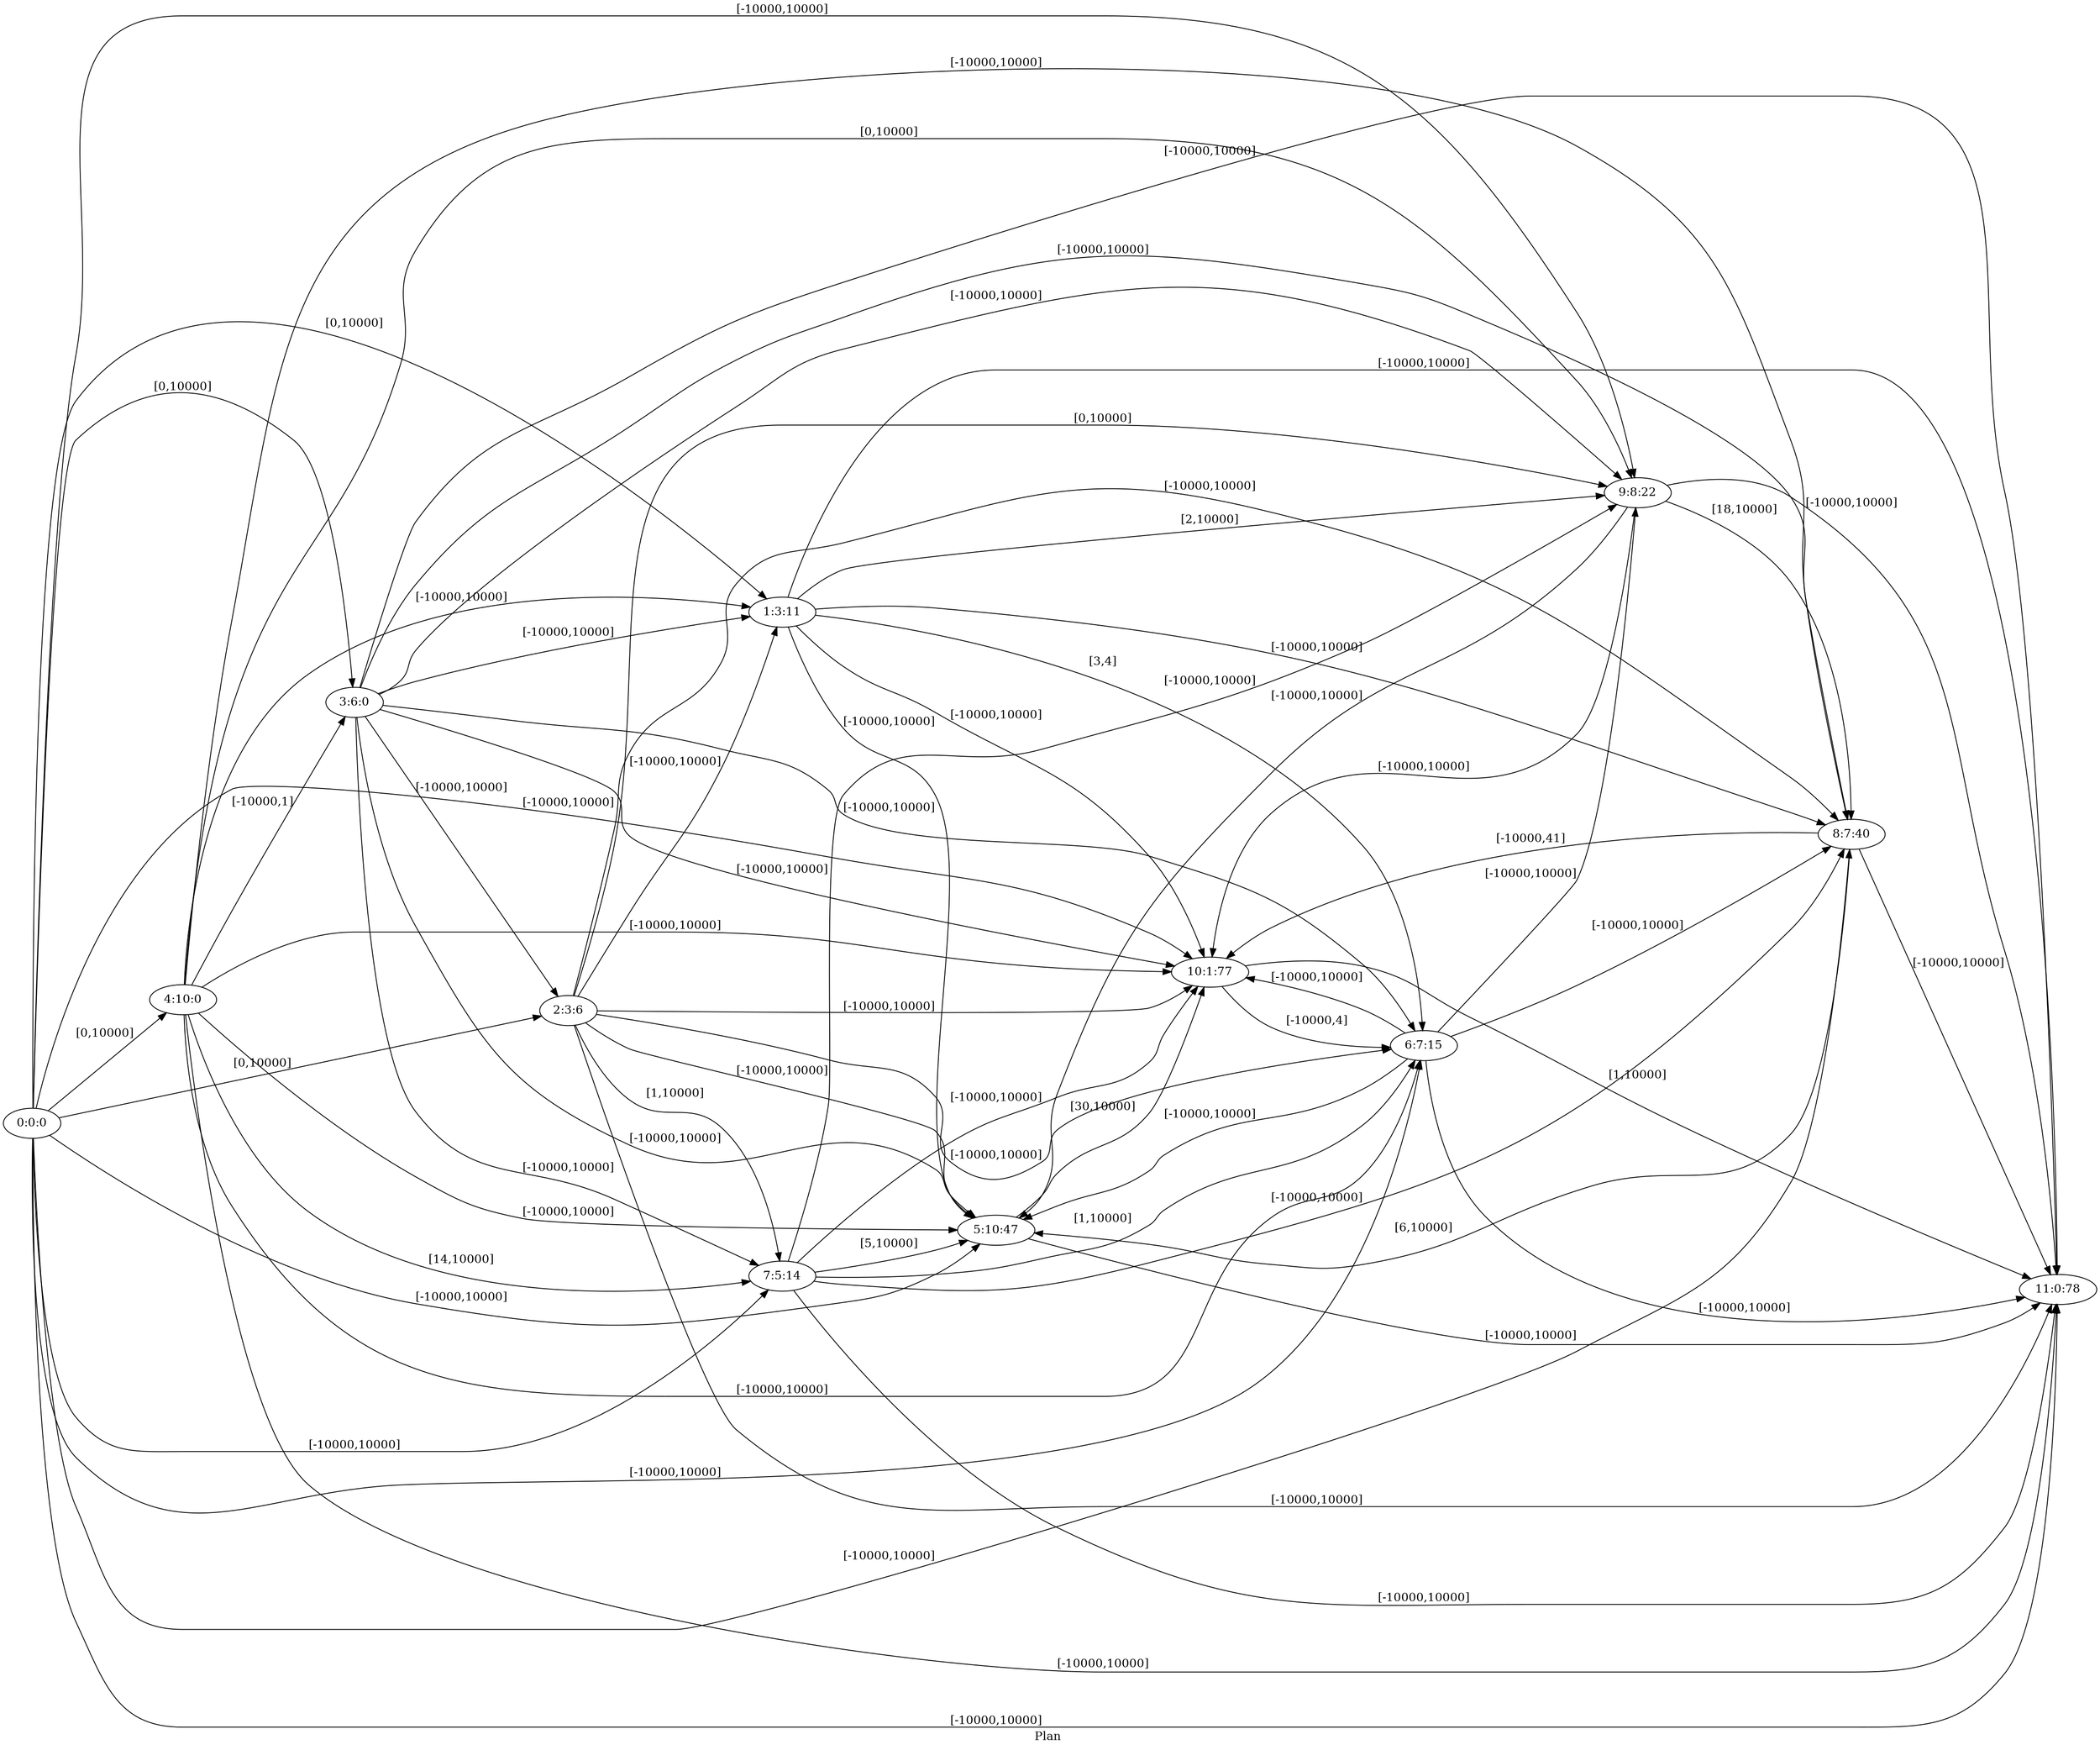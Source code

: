 digraph G {
 rankdir = LR;
 nodesep = .45; 
 size = 30;
label="Plan ";
 fldt = 0.433699;
"0:0:0"->"1:3:11"[ label = "[0,10000]"];
"0:0:0"->"2:3:6"[ label = "[0,10000]"];
"0:0:0"->"3:6:0"[ label = "[0,10000]"];
"0:0:0"->"4:10:0"[ label = "[0,10000]"];
"0:0:0"->"5:10:47"[ label = "[-10000,10000]"];
"0:0:0"->"6:7:15"[ label = "[-10000,10000]"];
"0:0:0"->"7:5:14"[ label = "[-10000,10000]"];
"0:0:0"->"8:7:40"[ label = "[-10000,10000]"];
"0:0:0"->"9:8:22"[ label = "[-10000,10000]"];
"0:0:0"->"10:1:77"[ label = "[-10000,10000]"];
"0:0:0"->"11:0:78"[ label = "[-10000,10000]"];
"1:3:11"->"5:10:47"[ label = "[-10000,10000]"];
"1:3:11"->"6:7:15"[ label = "[3,4]"];
"1:3:11"->"8:7:40"[ label = "[-10000,10000]"];
"1:3:11"->"9:8:22"[ label = "[2,10000]"];
"1:3:11"->"10:1:77"[ label = "[-10000,10000]"];
"1:3:11"->"11:0:78"[ label = "[-10000,10000]"];
"2:3:6"->"1:3:11"[ label = "[-10000,10000]"];
"2:3:6"->"5:10:47"[ label = "[-10000,10000]"];
"2:3:6"->"6:7:15"[ label = "[-10000,10000]"];
"2:3:6"->"7:5:14"[ label = "[1,10000]"];
"2:3:6"->"8:7:40"[ label = "[-10000,10000]"];
"2:3:6"->"9:8:22"[ label = "[0,10000]"];
"2:3:6"->"10:1:77"[ label = "[-10000,10000]"];
"2:3:6"->"11:0:78"[ label = "[-10000,10000]"];
"3:6:0"->"1:3:11"[ label = "[-10000,10000]"];
"3:6:0"->"2:3:6"[ label = "[-10000,10000]"];
"3:6:0"->"5:10:47"[ label = "[-10000,10000]"];
"3:6:0"->"6:7:15"[ label = "[-10000,10000]"];
"3:6:0"->"7:5:14"[ label = "[-10000,10000]"];
"3:6:0"->"8:7:40"[ label = "[-10000,10000]"];
"3:6:0"->"9:8:22"[ label = "[-10000,10000]"];
"3:6:0"->"10:1:77"[ label = "[-10000,10000]"];
"3:6:0"->"11:0:78"[ label = "[-10000,10000]"];
"4:10:0"->"1:3:11"[ label = "[-10000,10000]"];
"4:10:0"->"3:6:0"[ label = "[-10000,1]"];
"4:10:0"->"5:10:47"[ label = "[-10000,10000]"];
"4:10:0"->"6:7:15"[ label = "[-10000,10000]"];
"4:10:0"->"7:5:14"[ label = "[14,10000]"];
"4:10:0"->"8:7:40"[ label = "[-10000,10000]"];
"4:10:0"->"9:8:22"[ label = "[0,10000]"];
"4:10:0"->"10:1:77"[ label = "[-10000,10000]"];
"4:10:0"->"11:0:78"[ label = "[-10000,10000]"];
"5:10:47"->"10:1:77"[ label = "[30,10000]"];
"5:10:47"->"11:0:78"[ label = "[-10000,10000]"];
"6:7:15"->"5:10:47"[ label = "[-10000,10000]"];
"6:7:15"->"8:7:40"[ label = "[-10000,10000]"];
"6:7:15"->"9:8:22"[ label = "[-10000,10000]"];
"6:7:15"->"10:1:77"[ label = "[-10000,10000]"];
"6:7:15"->"11:0:78"[ label = "[-10000,10000]"];
"7:5:14"->"5:10:47"[ label = "[5,10000]"];
"7:5:14"->"6:7:15"[ label = "[1,10000]"];
"7:5:14"->"8:7:40"[ label = "[-10000,10000]"];
"7:5:14"->"9:8:22"[ label = "[-10000,10000]"];
"7:5:14"->"10:1:77"[ label = "[-10000,10000]"];
"7:5:14"->"11:0:78"[ label = "[-10000,10000]"];
"8:7:40"->"5:10:47"[ label = "[6,10000]"];
"8:7:40"->"10:1:77"[ label = "[-10000,41]"];
"8:7:40"->"11:0:78"[ label = "[-10000,10000]"];
"9:8:22"->"5:10:47"[ label = "[-10000,10000]"];
"9:8:22"->"8:7:40"[ label = "[18,10000]"];
"9:8:22"->"10:1:77"[ label = "[-10000,10000]"];
"9:8:22"->"11:0:78"[ label = "[-10000,10000]"];
"10:1:77"->"6:7:15"[ label = "[-10000,4]"];
"10:1:77"->"11:0:78"[ label = "[1,10000]"];
}

